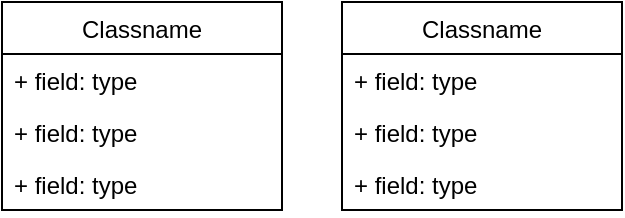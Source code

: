 <mxfile version="16.5.1" type="device" pages="7"><diagram id="79WZ44psFP3O1qBwNITR" name="Page-1"><mxGraphModel dx="2004" dy="1645" grid="1" gridSize="10" guides="1" tooltips="1" connect="1" arrows="1" fold="1" page="1" pageScale="1" pageWidth="850" pageHeight="1100" math="0" shadow="0"><root><mxCell id="0"/><mxCell id="1" parent="0"/><mxCell id="j-17pbDpqEgayOBUdPDL-1" value="Classname" style="swimlane;fontStyle=0;childLayout=stackLayout;horizontal=1;startSize=26;fillColor=none;horizontalStack=0;resizeParent=1;resizeParentMax=0;resizeLast=0;collapsible=1;marginBottom=0;" vertex="1" parent="1"><mxGeometry x="280" y="430" width="140" height="104" as="geometry"/></mxCell><mxCell id="j-17pbDpqEgayOBUdPDL-2" value="+ field: type" style="text;strokeColor=none;fillColor=none;align=left;verticalAlign=top;spacingLeft=4;spacingRight=4;overflow=hidden;rotatable=0;points=[[0,0.5],[1,0.5]];portConstraint=eastwest;" vertex="1" parent="j-17pbDpqEgayOBUdPDL-1"><mxGeometry y="26" width="140" height="26" as="geometry"/></mxCell><mxCell id="j-17pbDpqEgayOBUdPDL-3" value="+ field: type" style="text;strokeColor=none;fillColor=none;align=left;verticalAlign=top;spacingLeft=4;spacingRight=4;overflow=hidden;rotatable=0;points=[[0,0.5],[1,0.5]];portConstraint=eastwest;" vertex="1" parent="j-17pbDpqEgayOBUdPDL-1"><mxGeometry y="52" width="140" height="26" as="geometry"/></mxCell><mxCell id="j-17pbDpqEgayOBUdPDL-4" value="+ field: type" style="text;strokeColor=none;fillColor=none;align=left;verticalAlign=top;spacingLeft=4;spacingRight=4;overflow=hidden;rotatable=0;points=[[0,0.5],[1,0.5]];portConstraint=eastwest;" vertex="1" parent="j-17pbDpqEgayOBUdPDL-1"><mxGeometry y="78" width="140" height="26" as="geometry"/></mxCell><mxCell id="j-17pbDpqEgayOBUdPDL-13" value="Classname" style="swimlane;fontStyle=0;childLayout=stackLayout;horizontal=1;startSize=26;fillColor=none;horizontalStack=0;resizeParent=1;resizeParentMax=0;resizeLast=0;collapsible=1;marginBottom=0;" vertex="1" parent="1"><mxGeometry x="450" y="430" width="140" height="104" as="geometry"/></mxCell><mxCell id="j-17pbDpqEgayOBUdPDL-14" value="+ field: type" style="text;strokeColor=none;fillColor=none;align=left;verticalAlign=top;spacingLeft=4;spacingRight=4;overflow=hidden;rotatable=0;points=[[0,0.5],[1,0.5]];portConstraint=eastwest;" vertex="1" parent="j-17pbDpqEgayOBUdPDL-13"><mxGeometry y="26" width="140" height="26" as="geometry"/></mxCell><mxCell id="j-17pbDpqEgayOBUdPDL-15" value="+ field: type" style="text;strokeColor=none;fillColor=none;align=left;verticalAlign=top;spacingLeft=4;spacingRight=4;overflow=hidden;rotatable=0;points=[[0,0.5],[1,0.5]];portConstraint=eastwest;" vertex="1" parent="j-17pbDpqEgayOBUdPDL-13"><mxGeometry y="52" width="140" height="26" as="geometry"/></mxCell><mxCell id="j-17pbDpqEgayOBUdPDL-16" value="+ field: type" style="text;strokeColor=none;fillColor=none;align=left;verticalAlign=top;spacingLeft=4;spacingRight=4;overflow=hidden;rotatable=0;points=[[0,0.5],[1,0.5]];portConstraint=eastwest;" vertex="1" parent="j-17pbDpqEgayOBUdPDL-13"><mxGeometry y="78" width="140" height="26" as="geometry"/></mxCell></root></mxGraphModel></diagram><diagram id="dQMepZtMMT9n_NjHC4Q4" name="Page-2"><mxGraphModel dx="782" dy="578" grid="1" gridSize="10" guides="1" tooltips="1" connect="1" arrows="1" fold="1" page="1" pageScale="1" pageWidth="850" pageHeight="1100" math="0" shadow="0"><root><mxCell id="avhmU-HgqfYefylbBwKi-0"/><mxCell id="avhmU-HgqfYefylbBwKi-1" parent="avhmU-HgqfYefylbBwKi-0"/><mxCell id="Yki9Uh6h3PV8NPY0gODF-1" value="Nhân viên" style="shape=umlActor;verticalLabelPosition=bottom;verticalAlign=top;html=1;outlineConnect=0;" parent="avhmU-HgqfYefylbBwKi-1" vertex="1"><mxGeometry x="560" y="300" width="30" height="60" as="geometry"/></mxCell><mxCell id="Yki9Uh6h3PV8NPY0gODF-2" value="Xử lí bán hàng" style="ellipse;whiteSpace=wrap;html=1;" parent="avhmU-HgqfYefylbBwKi-1" vertex="1"><mxGeometry x="720" y="390" width="140" height="70" as="geometry"/></mxCell><mxCell id="Yki9Uh6h3PV8NPY0gODF-6" style="edgeStyle=none;rounded=0;orthogonalLoop=1;jettySize=auto;html=1;endArrow=none;endFill=0;startArrow=none;startFill=0;" parent="avhmU-HgqfYefylbBwKi-1" source="Yki9Uh6h3PV8NPY0gODF-1" target="Yki9Uh6h3PV8NPY0gODF-2" edge="1"><mxGeometry relative="1" as="geometry"><mxPoint x="665" y="560.964" as="sourcePoint"/><mxPoint x="852.1" y="385.893" as="targetPoint"/></mxGeometry></mxCell><mxCell id="Yki9Uh6h3PV8NPY0gODF-7" value="Quản trị" style="shape=umlActor;verticalLabelPosition=bottom;verticalAlign=top;html=1;outlineConnect=0;" parent="avhmU-HgqfYefylbBwKi-1" vertex="1"><mxGeometry x="560" y="485" width="30" height="60" as="geometry"/></mxCell><mxCell id="Yki9Uh6h3PV8NPY0gODF-9" style="edgeStyle=none;rounded=0;orthogonalLoop=1;jettySize=auto;html=1;endArrow=none;endFill=0;startArrow=none;startFill=0;" parent="avhmU-HgqfYefylbBwKi-1" source="Yki9Uh6h3PV8NPY0gODF-7" target="Yki9Uh6h3PV8NPY0gODF-2" edge="1"><mxGeometry relative="1" as="geometry"><mxPoint x="510" y="629.037" as="sourcePoint"/><mxPoint x="845.44" y="383.875" as="targetPoint"/></mxGeometry></mxCell><mxCell id="DfJd7rt7DtH9ACDHAiij-0" value="Đăng nhập" style="ellipse;whiteSpace=wrap;html=1;" parent="avhmU-HgqfYefylbBwKi-1" vertex="1"><mxGeometry x="1020" y="390" width="140" height="70" as="geometry"/></mxCell><mxCell id="XQmyyoBnyJC8DYP7zI4N-0" value="&amp;lt;&amp;lt;include&amp;gt;&amp;gt;" style="rounded=0;orthogonalLoop=1;jettySize=auto;html=1;endArrow=block;endFill=0;dashed=1;" parent="avhmU-HgqfYefylbBwKi-1" source="Yki9Uh6h3PV8NPY0gODF-2" target="DfJd7rt7DtH9ACDHAiij-0" edge="1"><mxGeometry x="-0.141" relative="1" as="geometry"><mxPoint x="942.023" y="295.099" as="sourcePoint"/><mxPoint x="1502.194" y="642.88" as="targetPoint"/><Array as="points"/><mxPoint as="offset"/></mxGeometry></mxCell></root></mxGraphModel></diagram><diagram id="PlRFj0dn6IIHiun3MC4V" name="Page-3"><mxGraphModel dx="782" dy="578" grid="1" gridSize="10" guides="1" tooltips="1" connect="1" arrows="1" fold="1" page="1" pageScale="1" pageWidth="850" pageHeight="1100" math="0" shadow="0"><root><mxCell id="qWHaf9TI-ioq5eJ44_Gj-0"/><mxCell id="qWHaf9TI-ioq5eJ44_Gj-1" parent="qWHaf9TI-ioq5eJ44_Gj-0"/><mxCell id="tZZ2ABVvv9a-6wG7IZbz-0" value="Nhân viên" style="shape=umlActor;verticalLabelPosition=bottom;verticalAlign=top;html=1;outlineConnect=0;" parent="qWHaf9TI-ioq5eJ44_Gj-1" vertex="1"><mxGeometry x="230" y="310" width="30" height="60" as="geometry"/></mxCell><mxCell id="tZZ2ABVvv9a-6wG7IZbz-2" style="edgeStyle=none;rounded=0;orthogonalLoop=1;jettySize=auto;html=1;endArrow=none;endFill=0;startArrow=none;startFill=0;" parent="qWHaf9TI-ioq5eJ44_Gj-1" source="tZZ2ABVvv9a-6wG7IZbz-0" target="Wym-vh32YU_c1xdFBicX-0" edge="1"><mxGeometry relative="1" as="geometry"><mxPoint x="335" y="570.964" as="sourcePoint"/><mxPoint x="407.547" y="411.823" as="targetPoint"/></mxGeometry></mxCell><mxCell id="tZZ2ABVvv9a-6wG7IZbz-3" value="Quản trị" style="shape=umlActor;verticalLabelPosition=bottom;verticalAlign=top;html=1;outlineConnect=0;" parent="qWHaf9TI-ioq5eJ44_Gj-1" vertex="1"><mxGeometry x="230" y="495" width="30" height="60" as="geometry"/></mxCell><mxCell id="tZZ2ABVvv9a-6wG7IZbz-4" style="edgeStyle=none;rounded=0;orthogonalLoop=1;jettySize=auto;html=1;endArrow=none;endFill=0;startArrow=none;startFill=0;" parent="qWHaf9TI-ioq5eJ44_Gj-1" source="tZZ2ABVvv9a-6wG7IZbz-3" target="Wym-vh32YU_c1xdFBicX-0" edge="1"><mxGeometry relative="1" as="geometry"><mxPoint x="180" y="639.037" as="sourcePoint"/><mxPoint x="406.327" y="457.468" as="targetPoint"/></mxGeometry></mxCell><mxCell id="Wym-vh32YU_c1xdFBicX-0" value="Đăng nhập" style="ellipse;whiteSpace=wrap;html=1;" parent="qWHaf9TI-ioq5eJ44_Gj-1" vertex="1"><mxGeometry x="390" y="390" width="140" height="70" as="geometry"/></mxCell></root></mxGraphModel></diagram><diagram id="c1bLQ4utupBNddmYcINH" name="Page-4"><mxGraphModel dx="782" dy="578" grid="1" gridSize="10" guides="1" tooltips="1" connect="1" arrows="1" fold="1" page="1" pageScale="1" pageWidth="850" pageHeight="1100" math="0" shadow="0"><root><mxCell id="YHBXsky_OKJNoha1BI7B-0"/><mxCell id="YHBXsky_OKJNoha1BI7B-1" parent="YHBXsky_OKJNoha1BI7B-0"/><mxCell id="YHBXsky_OKJNoha1BI7B-2" value="Quản lí&amp;nbsp;khách hàng" style="ellipse;whiteSpace=wrap;html=1;" parent="YHBXsky_OKJNoha1BI7B-1" vertex="1"><mxGeometry x="805" y="250" width="140" height="70" as="geometry"/></mxCell><mxCell id="YHBXsky_OKJNoha1BI7B-3" value="Quản lí&amp;nbsp;nhân viên" style="ellipse;whiteSpace=wrap;html=1;" parent="YHBXsky_OKJNoha1BI7B-1" vertex="1"><mxGeometry x="805" y="150" width="140" height="70" as="geometry"/></mxCell><mxCell id="YHBXsky_OKJNoha1BI7B-4" value="Xem lịch sử&amp;nbsp;&lt;br&gt;giao dịch" style="ellipse;whiteSpace=wrap;html=1;" parent="YHBXsky_OKJNoha1BI7B-1" vertex="1"><mxGeometry x="1110" y="200" width="140" height="70" as="geometry"/></mxCell><mxCell id="YHBXsky_OKJNoha1BI7B-5" value="&amp;lt;&amp;lt;extend&amp;gt;&amp;gt;" style="rounded=0;orthogonalLoop=1;jettySize=auto;html=1;endArrow=block;endFill=0;dashed=1;" parent="YHBXsky_OKJNoha1BI7B-1" source="YHBXsky_OKJNoha1BI7B-4" target="YHBXsky_OKJNoha1BI7B-2" edge="1"><mxGeometry relative="1" as="geometry"><mxPoint x="1155" y="-45" as="sourcePoint"/><mxPoint x="970.0" y="-45" as="targetPoint"/></mxGeometry></mxCell><mxCell id="YHBXsky_OKJNoha1BI7B-6" value="&amp;lt;&amp;lt;extend&amp;gt;&amp;gt;" style="rounded=0;orthogonalLoop=1;jettySize=auto;html=1;endArrow=block;endFill=0;dashed=1;" parent="YHBXsky_OKJNoha1BI7B-1" source="YHBXsky_OKJNoha1BI7B-4" target="YHBXsky_OKJNoha1BI7B-3" edge="1"><mxGeometry relative="1" as="geometry"><mxPoint x="1126.756" y="140.585" as="sourcePoint"/><mxPoint x="958.392" y="84.303" as="targetPoint"/></mxGeometry></mxCell><mxCell id="uPpvmRuOlhKu4fI6VBQh-0" value="Quản trị" style="shape=umlActor;verticalLabelPosition=bottom;verticalAlign=top;html=1;outlineConnect=0;" parent="YHBXsky_OKJNoha1BI7B-1" vertex="1"><mxGeometry x="630" y="210" width="30" height="60" as="geometry"/></mxCell><mxCell id="gge5pcIJuqAPKrrTdMlN-0" style="edgeStyle=none;rounded=0;orthogonalLoop=1;jettySize=auto;html=1;endArrow=none;endFill=0;startArrow=none;startFill=0;" parent="YHBXsky_OKJNoha1BI7B-1" source="uPpvmRuOlhKu4fI6VBQh-0" target="YHBXsky_OKJNoha1BI7B-3" edge="1"><mxGeometry relative="1" as="geometry"><mxPoint x="590" y="516.5" as="sourcePoint"/><mxPoint x="806.359" y="538.136" as="targetPoint"/></mxGeometry></mxCell><mxCell id="gge5pcIJuqAPKrrTdMlN-1" style="edgeStyle=none;rounded=0;orthogonalLoop=1;jettySize=auto;html=1;endArrow=none;endFill=0;startArrow=none;startFill=0;" parent="YHBXsky_OKJNoha1BI7B-1" source="uPpvmRuOlhKu4fI6VBQh-0" target="YHBXsky_OKJNoha1BI7B-2" edge="1"><mxGeometry relative="1" as="geometry"><mxPoint x="600" y="526.5" as="sourcePoint"/><mxPoint x="816.359" y="548.136" as="targetPoint"/></mxGeometry></mxCell></root></mxGraphModel></diagram><diagram id="0uow4crI-BPkMsncYbw8" name="Page-5"><mxGraphModel dx="1102" dy="905" grid="1" gridSize="10" guides="1" tooltips="1" connect="1" arrows="1" fold="1" page="1" pageScale="1" pageWidth="850" pageHeight="1100" math="0" shadow="0"><root><mxCell id="AqlcoLs1L77uOq_r2dzk-0"/><mxCell id="AqlcoLs1L77uOq_r2dzk-1" parent="AqlcoLs1L77uOq_r2dzk-0"/><mxCell id="AqlcoLs1L77uOq_r2dzk-2" value="Xử lí bán hàng" style="ellipse;whiteSpace=wrap;html=1;" vertex="1" parent="AqlcoLs1L77uOq_r2dzk-1"><mxGeometry x="370" y="410" width="140" height="70" as="geometry"/></mxCell><mxCell id="AqlcoLs1L77uOq_r2dzk-4" value="Cập nhật giỏ hàng" style="ellipse;whiteSpace=wrap;html=1;" vertex="1" parent="AqlcoLs1L77uOq_r2dzk-1"><mxGeometry x="640" y="410" width="140" height="70" as="geometry"/></mxCell><mxCell id="AqlcoLs1L77uOq_r2dzk-5" value="&amp;lt;&amp;lt;extend&amp;gt;&amp;gt;" style="rounded=0;orthogonalLoop=1;jettySize=auto;html=1;endArrow=block;endFill=0;dashed=1;" edge="1" parent="AqlcoLs1L77uOq_r2dzk-1" source="AqlcoLs1L77uOq_r2dzk-4" target="AqlcoLs1L77uOq_r2dzk-2"><mxGeometry relative="1" as="geometry"><mxPoint x="696.193" y="331.433" as="sourcePoint"/><mxPoint x="518.764" y="348.451" as="targetPoint"/></mxGeometry></mxCell><mxCell id="D24o0r9tr8XA2bTmpcGO-0" value="Nhân viên" style="shape=umlActor;verticalLabelPosition=bottom;verticalAlign=top;html=1;outlineConnect=0;" vertex="1" parent="AqlcoLs1L77uOq_r2dzk-1"><mxGeometry x="230" y="310" width="30" height="60" as="geometry"/></mxCell><mxCell id="D24o0r9tr8XA2bTmpcGO-1" style="edgeStyle=none;rounded=0;orthogonalLoop=1;jettySize=auto;html=1;endArrow=none;endFill=0;startArrow=none;startFill=0;" edge="1" parent="AqlcoLs1L77uOq_r2dzk-1" source="D24o0r9tr8XA2bTmpcGO-0" target="AqlcoLs1L77uOq_r2dzk-2"><mxGeometry relative="1" as="geometry"><mxPoint x="335" y="570.964" as="sourcePoint"/><mxPoint x="405.091" y="403.292" as="targetPoint"/></mxGeometry></mxCell><mxCell id="D24o0r9tr8XA2bTmpcGO-2" value="Quản trị" style="shape=umlActor;verticalLabelPosition=bottom;verticalAlign=top;html=1;outlineConnect=0;" vertex="1" parent="AqlcoLs1L77uOq_r2dzk-1"><mxGeometry x="230" y="495" width="30" height="60" as="geometry"/></mxCell><mxCell id="D24o0r9tr8XA2bTmpcGO-3" style="edgeStyle=none;rounded=0;orthogonalLoop=1;jettySize=auto;html=1;endArrow=none;endFill=0;startArrow=none;startFill=0;" edge="1" parent="AqlcoLs1L77uOq_r2dzk-1" source="D24o0r9tr8XA2bTmpcGO-2" target="AqlcoLs1L77uOq_r2dzk-2"><mxGeometry relative="1" as="geometry"><mxPoint x="180" y="639.037" as="sourcePoint"/><mxPoint x="408.747" y="448.839" as="targetPoint"/></mxGeometry></mxCell></root></mxGraphModel></diagram><diagram id="DdWQGrHAJj7OqcQtPZV2" name="Page-6"><mxGraphModel dx="1905" dy="2263" grid="1" gridSize="10" guides="1" tooltips="1" connect="1" arrows="1" fold="1" page="1" pageScale="1" pageWidth="850" pageHeight="1100" math="0" shadow="0"><root><mxCell id="P588tXj9zQX62Z7KT8tk-0"/><mxCell id="P588tXj9zQX62Z7KT8tk-1" parent="P588tXj9zQX62Z7KT8tk-0"/><mxCell id="P588tXj9zQX62Z7KT8tk-2" style="edgeStyle=none;rounded=0;orthogonalLoop=1;jettySize=auto;html=1;endArrow=none;endFill=0;startArrow=none;startFill=0;" edge="1" parent="P588tXj9zQX62Z7KT8tk-1" source="P588tXj9zQX62Z7KT8tk-3" target="P588tXj9zQX62Z7KT8tk-4"><mxGeometry relative="1" as="geometry"/></mxCell><mxCell id="P588tXj9zQX62Z7KT8tk-3" value="Nhân viên" style="shape=umlActor;verticalLabelPosition=bottom;verticalAlign=top;html=1;outlineConnect=0;" vertex="1" parent="P588tXj9zQX62Z7KT8tk-1"><mxGeometry x="1000" y="390" width="30" height="60" as="geometry"/></mxCell><mxCell id="P588tXj9zQX62Z7KT8tk-4" value="Quản lí&amp;nbsp;khách hàng" style="ellipse;whiteSpace=wrap;html=1;" vertex="1" parent="P588tXj9zQX62Z7KT8tk-1"><mxGeometry x="1180" y="480" width="140" height="70" as="geometry"/></mxCell><mxCell id="P588tXj9zQX62Z7KT8tk-8" style="edgeStyle=none;rounded=0;orthogonalLoop=1;jettySize=auto;html=1;endArrow=none;endFill=0;startArrow=none;startFill=0;" edge="1" parent="P588tXj9zQX62Z7KT8tk-1" source="P588tXj9zQX62Z7KT8tk-11" target="P588tXj9zQX62Z7KT8tk-4"><mxGeometry relative="1" as="geometry"><mxPoint x="1045" y="702.021" as="sourcePoint"/><mxPoint x="1226.034" y="336.863" as="targetPoint"/></mxGeometry></mxCell><mxCell id="P588tXj9zQX62Z7KT8tk-11" value="Quản trị" style="shape=umlActor;verticalLabelPosition=bottom;verticalAlign=top;html=1;outlineConnect=0;" vertex="1" parent="P588tXj9zQX62Z7KT8tk-1"><mxGeometry x="1000" y="575" width="30" height="60" as="geometry"/></mxCell><mxCell id="MMFs2Jm2rySzODv_fNuy-0" value="Đăng nhập" style="ellipse;whiteSpace=wrap;html=1;" vertex="1" parent="P588tXj9zQX62Z7KT8tk-1"><mxGeometry x="1470" y="480" width="140" height="70" as="geometry"/></mxCell><mxCell id="tABbu4MnA1I44jHlGy4g-0" value="&amp;lt;&amp;lt;include&amp;gt;&amp;gt;" style="rounded=0;orthogonalLoop=1;jettySize=auto;html=1;endArrow=block;endFill=0;dashed=1;" edge="1" parent="P588tXj9zQX62Z7KT8tk-1" source="P588tXj9zQX62Z7KT8tk-4" target="MMFs2Jm2rySzODv_fNuy-0"><mxGeometry x="-0.067" relative="1" as="geometry"><mxPoint x="1311.807" y="425.451" as="sourcePoint"/><mxPoint x="1450" y="380" as="targetPoint"/><Array as="points"/><mxPoint as="offset"/></mxGeometry></mxCell></root></mxGraphModel></diagram><diagram id="1Md66HymBt2g0CkI97w8" name="Page-7"><mxGraphModel dx="-90" dy="624" grid="1" gridSize="10" guides="1" tooltips="1" connect="1" arrows="1" fold="1" page="1" pageScale="1" pageWidth="850" pageHeight="1100" math="0" shadow="0"><root><mxCell id="IovAk67ct-SgOW8epoUR-0"/><mxCell id="IovAk67ct-SgOW8epoUR-1" parent="IovAk67ct-SgOW8epoUR-0"/><mxCell id="6ph9dTzSkQOAXE1OsgDo-0" value="Quản lí&amp;nbsp;nhân viên" style="ellipse;whiteSpace=wrap;html=1;" vertex="1" parent="IovAk67ct-SgOW8epoUR-1"><mxGeometry x="1170" y="510" width="140" height="70" as="geometry"/></mxCell><mxCell id="URQbRW5Qsj05Fw9AQTgv-3" style="edgeStyle=none;rounded=0;orthogonalLoop=1;jettySize=auto;html=1;endArrow=none;endFill=0;startArrow=none;startFill=0;" edge="1" parent="IovAk67ct-SgOW8epoUR-1" source="URQbRW5Qsj05Fw9AQTgv-4" target="6ph9dTzSkQOAXE1OsgDo-0"><mxGeometry relative="1" as="geometry"><mxPoint x="1045" y="732.021" as="sourcePoint"/><mxPoint x="1194.429" y="566.283" as="targetPoint"/></mxGeometry></mxCell><mxCell id="URQbRW5Qsj05Fw9AQTgv-4" value="Quản trị" style="shape=umlActor;verticalLabelPosition=bottom;verticalAlign=top;html=1;outlineConnect=0;" vertex="1" parent="IovAk67ct-SgOW8epoUR-1"><mxGeometry x="1000" y="515" width="30" height="60" as="geometry"/></mxCell><mxCell id="URQbRW5Qsj05Fw9AQTgv-5" value="Đăng nhập" style="ellipse;whiteSpace=wrap;html=1;" vertex="1" parent="IovAk67ct-SgOW8epoUR-1"><mxGeometry x="1470" y="510" width="140" height="70" as="geometry"/></mxCell><mxCell id="URQbRW5Qsj05Fw9AQTgv-6" value="&amp;lt;&amp;lt;include&amp;gt;&amp;gt;" style="rounded=0;orthogonalLoop=1;jettySize=auto;html=1;endArrow=block;endFill=0;dashed=1;" edge="1" parent="IovAk67ct-SgOW8epoUR-1" source="6ph9dTzSkQOAXE1OsgDo-0" target="URQbRW5Qsj05Fw9AQTgv-5"><mxGeometry x="-0.067" relative="1" as="geometry"><mxPoint x="1320" y="545" as="sourcePoint"/><mxPoint x="1450" y="410" as="targetPoint"/><Array as="points"/><mxPoint as="offset"/></mxGeometry></mxCell></root></mxGraphModel></diagram></mxfile>
